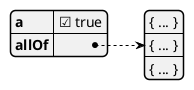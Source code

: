 {
  "sha1": "orsoy29170w2uk73d0dm5yarpfs3d14",
  "insertion": {
    "when": "2024-06-04T17:28:40.171Z",
    "url": "https://github.com/plantuml/plantuml/issues/1334",
    "user": "plantuml@gmail.com"
  }
}
@startjson
{
    "a": true,
    "allOf": [
        "{ ... }",
        "{ ... }",
        "{ ... }"
    ]
}
@endjson
